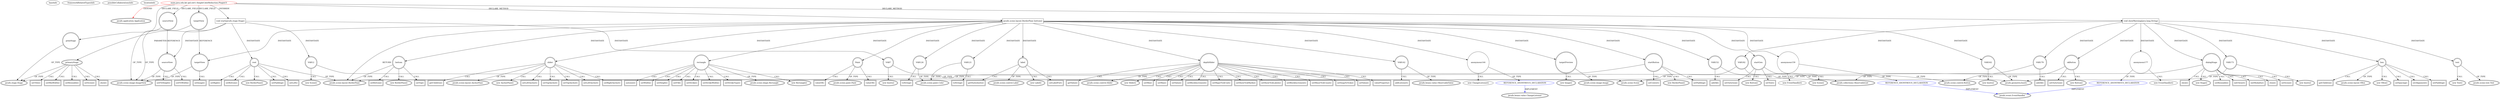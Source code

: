 digraph {
baseInfo[graphId=157,category="extension_graph",isAnonymous=false,possibleRelation=true]
frameworkRelatedTypesInfo[0="javafx.application.Application"]
possibleCollaborationsInfo[0="157~CLIENT_METHOD_DECLARATION-INSTANTIATION-~javafx.application.Application ~javafx.beans.value.ChangeListener ~false~true",1="157~CLIENT_METHOD_DECLARATION-INSTANTIATION-~javafx.application.Application ~javafx.event.EventHandler ~false~true"]
locationInfo[projectName="Baschdl578-ColorReduction",filePath="/Baschdl578-ColorReduction/ColorReduction-master/src/main/java/edu/kit/ipd/swt1/SimpleColorReduction/PluginUI.java",contextSignature="PluginUI",graphId="157"]
0[label="main.java.edu.kit.ipd.swt1.SimpleColorReduction.PluginUI",vertexType="ROOT_CLIENT_CLASS_DECLARATION",isFrameworkType=false,color=red]
1[label="javafx.application.Application",vertexType="FRAMEWORK_CLASS_TYPE",isFrameworkType=true,peripheries=2]
2[label="primStage",vertexType="FIELD_DECLARATION",isFrameworkType=true,peripheries=2,shape=circle]
3[label="javafx.stage.Stage",vertexType="FRAMEWORK_CLASS_TYPE",isFrameworkType=true,peripheries=2]
4[label="sourceView",vertexType="FIELD_DECLARATION",isFrameworkType=true,peripheries=2,shape=circle]
5[label="javafx.scene.image.ImageView",vertexType="FRAMEWORK_CLASS_TYPE",isFrameworkType=true,peripheries=2]
6[label="targetView",vertexType="FIELD_DECLARATION",isFrameworkType=true,peripheries=2,shape=circle]
8[label="void start(javafx.stage.Stage)",vertexType="OVERRIDING_METHOD_DECLARATION",isFrameworkType=false,shape=box]
9[label="primaryStage",vertexType="PARAMETER_DECLARATION",isFrameworkType=true,peripheries=2]
12[label="setTitle()",vertexType="INSIDE_CALL",isFrameworkType=true,peripheries=2,shape=box]
14[label="setMinWidth()",vertexType="INSIDE_CALL",isFrameworkType=true,peripheries=2,shape=box]
16[label="setResizable()",vertexType="INSIDE_CALL",isFrameworkType=true,peripheries=2,shape=box]
17[label="sourceView",vertexType="VARIABLE_EXPRESION",isFrameworkType=true,peripheries=2,shape=circle]
18[label="setFitWidth()",vertexType="INSIDE_CALL",isFrameworkType=true,peripheries=2,shape=box]
21[label="setFitHeight()",vertexType="INSIDE_CALL",isFrameworkType=true,peripheries=2,shape=box]
23[label="root",vertexType="VARIABLE_EXPRESION",isFrameworkType=true,peripheries=2,shape=circle]
24[label="javafx.scene.layout.BorderPane",vertexType="FRAMEWORK_CLASS_TYPE",isFrameworkType=true,peripheries=2]
22[label="new BorderPane()",vertexType="CONSTRUCTOR_CALL",isFrameworkType=true,peripheries=2]
26[label="setPadding()",vertexType="INSIDE_CALL",isFrameworkType=true,peripheries=2,shape=box]
28[label="VAR7",vertexType="VARIABLE_EXPRESION",isFrameworkType=true,peripheries=2,shape=circle]
29[label="javafx.geometry.Insets",vertexType="FRAMEWORK_CLASS_TYPE",isFrameworkType=true,peripheries=2]
27[label="new Insets()",vertexType="CONSTRUCTOR_CALL",isFrameworkType=true,peripheries=2]
31[label="setLeft()",vertexType="INSIDE_CALL",isFrameworkType=true,peripheries=2,shape=box]
33[label="setRight()",vertexType="INSIDE_CALL",isFrameworkType=true,peripheries=2,shape=box]
35[label="setBottom()",vertexType="INSIDE_CALL",isFrameworkType=true,peripheries=2,shape=box]
37[label="setScene()",vertexType="INSIDE_CALL",isFrameworkType=true,peripheries=2,shape=box]
39[label="VAR12",vertexType="VARIABLE_EXPRESION",isFrameworkType=true,peripheries=2,shape=circle]
40[label="javafx.scene.Scene",vertexType="FRAMEWORK_CLASS_TYPE",isFrameworkType=true,peripheries=2]
38[label="new Scene()",vertexType="CONSTRUCTOR_CALL",isFrameworkType=true,peripheries=2]
42[label="show()",vertexType="INSIDE_CALL",isFrameworkType=true,peripheries=2,shape=box]
275[label="javafx.scene.layout.BorderPane bottom()",vertexType="CLIENT_METHOD_DECLARATION",isFrameworkType=false,shape=box]
278[label="bottom",vertexType="VARIABLE_EXPRESION",isFrameworkType=true,peripheries=2,shape=circle]
277[label="new BorderPane()",vertexType="CONSTRUCTOR_CALL",isFrameworkType=true,peripheries=2]
281[label="slider",vertexType="VARIABLE_EXPRESION",isFrameworkType=true,peripheries=2,shape=circle]
282[label="javafx.scene.layout.AnchorPane",vertexType="FRAMEWORK_CLASS_TYPE",isFrameworkType=true,peripheries=2]
280[label="new AnchorPane()",vertexType="CONSTRUCTOR_CALL",isFrameworkType=true,peripheries=2]
284[label="rectangle",vertexType="VARIABLE_EXPRESION",isFrameworkType=true,peripheries=2,shape=circle]
285[label="javafx.scene.shape.Rectangle",vertexType="FRAMEWORK_CLASS_TYPE",isFrameworkType=true,peripheries=2]
283[label="new Rectangle()",vertexType="CONSTRUCTOR_CALL",isFrameworkType=true,peripheries=2]
287[label="autosize()",vertexType="INSIDE_CALL",isFrameworkType=true,peripheries=2,shape=box]
289[label="setWidth()",vertexType="INSIDE_CALL",isFrameworkType=true,peripheries=2,shape=box]
291[label="setHeight()",vertexType="INSIDE_CALL",isFrameworkType=true,peripheries=2,shape=box]
293[label="setFill()",vertexType="INSIDE_CALL",isFrameworkType=true,peripheries=2,shape=box]
294[label="Paint",vertexType="VARIABLE_EXPRESION",isFrameworkType=true,peripheries=2,shape=circle]
296[label="javafx.scene.paint.Paint",vertexType="FRAMEWORK_CLASS_TYPE",isFrameworkType=true,peripheries=2]
295[label="valueOf()",vertexType="INSIDE_CALL",isFrameworkType=true,peripheries=2,shape=box]
297[label="VAR121",vertexType="VARIABLE_EXPRESION",isFrameworkType=true,peripheries=2,shape=circle]
299[label="javafx.scene.paint.Color",vertexType="FRAMEWORK_CLASS_TYPE",isFrameworkType=true,peripheries=2]
298[label="toString()",vertexType="INSIDE_CALL",isFrameworkType=true,peripheries=2,shape=box]
301[label="setStroke()",vertexType="INSIDE_CALL",isFrameworkType=true,peripheries=2,shape=box]
303[label="valueOf()",vertexType="INSIDE_CALL",isFrameworkType=true,peripheries=2,shape=box]
304[label="VAR124",vertexType="VARIABLE_EXPRESION",isFrameworkType=true,peripheries=2,shape=circle]
305[label="toString()",vertexType="INSIDE_CALL",isFrameworkType=true,peripheries=2,shape=box]
308[label="setStrokeWidth()",vertexType="INSIDE_CALL",isFrameworkType=true,peripheries=2,shape=box]
310[label="setStrokeType()",vertexType="INSIDE_CALL",isFrameworkType=true,peripheries=2,shape=box]
312[label="label",vertexType="VARIABLE_EXPRESION",isFrameworkType=true,peripheries=2,shape=circle]
313[label="javafx.scene.control.Label",vertexType="FRAMEWORK_CLASS_TYPE",isFrameworkType=true,peripheries=2]
311[label="new Label()",vertexType="CONSTRUCTOR_CALL",isFrameworkType=true,peripheries=2]
315[label="setLabelFor()",vertexType="INSIDE_CALL",isFrameworkType=true,peripheries=2,shape=box]
317[label="getStylesheets()",vertexType="INSIDE_CALL",isFrameworkType=true,peripheries=2,shape=box]
319[label="depthSlider",vertexType="VARIABLE_EXPRESION",isFrameworkType=true,peripheries=2,shape=circle]
320[label="javafx.scene.control.Slider",vertexType="FRAMEWORK_CLASS_TYPE",isFrameworkType=true,peripheries=2]
318[label="new Slider()",vertexType="CONSTRUCTOR_CALL",isFrameworkType=true,peripheries=2]
322[label="setMin()",vertexType="INSIDE_CALL",isFrameworkType=true,peripheries=2,shape=box]
324[label="setMax()",vertexType="INSIDE_CALL",isFrameworkType=true,peripheries=2,shape=box]
326[label="setValue()",vertexType="INSIDE_CALL",isFrameworkType=true,peripheries=2,shape=box]
328[label="setBlockIncrement()",vertexType="INSIDE_CALL",isFrameworkType=true,peripheries=2,shape=box]
330[label="setMajorTickUnit()",vertexType="INSIDE_CALL",isFrameworkType=true,peripheries=2,shape=box]
332[label="setShowTickMarks()",vertexType="INSIDE_CALL",isFrameworkType=true,peripheries=2,shape=box]
334[label="setShowTickLabels()",vertexType="INSIDE_CALL",isFrameworkType=true,peripheries=2,shape=box]
336[label="setBlockIncrement()",vertexType="INSIDE_CALL",isFrameworkType=true,peripheries=2,shape=box]
338[label="setMinorTickCount()",vertexType="INSIDE_CALL",isFrameworkType=true,peripheries=2,shape=box]
340[label="setSnapToTicks()",vertexType="INSIDE_CALL",isFrameworkType=true,peripheries=2,shape=box]
342[label="setValue()",vertexType="INSIDE_CALL",isFrameworkType=true,peripheries=2,shape=box]
343[label="VAR142",vertexType="VARIABLE_EXPRESION",isFrameworkType=true,peripheries=2,shape=circle]
345[label="javafx.beans.value.ObservableValue",vertexType="FRAMEWORK_INTERFACE_TYPE",isFrameworkType=true,peripheries=2]
344[label="addListener()",vertexType="INSIDE_CALL",isFrameworkType=true,peripheries=2,shape=box]
347[label="valueProperty()",vertexType="INSIDE_CALL",isFrameworkType=true,peripheries=2,shape=box]
349[label="anonymous144",vertexType="VARIABLE_EXPRESION",isFrameworkType=false,shape=circle]
350[label="REFERENCE_ANONYMOUS_DECLARATION",vertexType="REFERENCE_ANONYMOUS_DECLARATION",isFrameworkType=false,color=blue]
351[label="javafx.beans.value.ChangeListener",vertexType="FRAMEWORK_INTERFACE_TYPE",isFrameworkType=true,peripheries=2]
348[label="new ChangeListener()",vertexType="CONSTRUCTOR_CALL",isFrameworkType=false]
353[label="targetPreview",vertexType="VARIABLE_EXPRESION",isFrameworkType=true,peripheries=2,shape=circle]
354[label="javafx.scene.image.Image",vertexType="FRAMEWORK_CLASS_TYPE",isFrameworkType=true,peripheries=2]
352[label="new Image()",vertexType="CONSTRUCTOR_CALL",isFrameworkType=true,peripheries=2]
355[label="targetView",vertexType="VARIABLE_EXPRESION",isFrameworkType=true,peripheries=2,shape=circle]
356[label="setImage()",vertexType="INSIDE_CALL",isFrameworkType=true,peripheries=2,shape=box]
359[label="setLeftAnchor()",vertexType="INSIDE_CALL",isFrameworkType=true,peripheries=2,shape=box]
361[label="setTopAnchor()",vertexType="INSIDE_CALL",isFrameworkType=true,peripheries=2,shape=box]
363[label="setTopAnchor()",vertexType="INSIDE_CALL",isFrameworkType=true,peripheries=2,shape=box]
365[label="setLeftAnchor()",vertexType="INSIDE_CALL",isFrameworkType=true,peripheries=2,shape=box]
367[label="setRightAnchor()",vertexType="INSIDE_CALL",isFrameworkType=true,peripheries=2,shape=box]
368[label="VAR152",vertexType="VARIABLE_EXPRESION",isFrameworkType=true,peripheries=2,shape=circle]
370[label="javafx.collections.ObservableList",vertexType="FRAMEWORK_INTERFACE_TYPE",isFrameworkType=true,peripheries=2]
369[label="addAll()",vertexType="INSIDE_CALL",isFrameworkType=true,peripheries=2,shape=box]
372[label="getChildren()",vertexType="INSIDE_CALL",isFrameworkType=true,peripheries=2,shape=box]
374[label="setTop()",vertexType="INSIDE_CALL",isFrameworkType=true,peripheries=2,shape=box]
376[label="startButton",vertexType="VARIABLE_EXPRESION",isFrameworkType=true,peripheries=2,shape=circle]
375[label="new BorderPane()",vertexType="CONSTRUCTOR_CALL",isFrameworkType=true,peripheries=2]
379[label="startGen",vertexType="VARIABLE_EXPRESION",isFrameworkType=true,peripheries=2,shape=circle]
380[label="javafx.scene.control.Button",vertexType="FRAMEWORK_CLASS_TYPE",isFrameworkType=true,peripheries=2]
378[label="new Button()",vertexType="CONSTRUCTOR_CALL",isFrameworkType=true,peripheries=2]
382[label="setText()",vertexType="INSIDE_CALL",isFrameworkType=true,peripheries=2,shape=box]
384[label="setOnAction()",vertexType="INSIDE_CALL",isFrameworkType=true,peripheries=2,shape=box]
386[label="anonymous159",vertexType="VARIABLE_EXPRESION",isFrameworkType=false,shape=circle]
387[label="REFERENCE_ANONYMOUS_DECLARATION",vertexType="REFERENCE_ANONYMOUS_DECLARATION",isFrameworkType=false,color=blue]
388[label="javafx.event.EventHandler",vertexType="FRAMEWORK_INTERFACE_TYPE",isFrameworkType=true,peripheries=2]
385[label="new EventHandler()",vertexType="CONSTRUCTOR_CALL",isFrameworkType=false]
390[label="getValue()",vertexType="INSIDE_CALL",isFrameworkType=true,peripheries=2,shape=box]
392[label="setPadding()",vertexType="INSIDE_CALL",isFrameworkType=true,peripheries=2,shape=box]
394[label="VAR162",vertexType="VARIABLE_EXPRESION",isFrameworkType=true,peripheries=2,shape=circle]
393[label="new Insets()",vertexType="CONSTRUCTOR_CALL",isFrameworkType=true,peripheries=2]
397[label="setCenter()",vertexType="INSIDE_CALL",isFrameworkType=true,peripheries=2,shape=box]
399[label="setBottom()",vertexType="INSIDE_CALL",isFrameworkType=true,peripheries=2,shape=box]
400[label="void showWarning(java.lang.String)",vertexType="CLIENT_METHOD_DECLARATION",isFrameworkType=false,shape=box]
402[label="dialogStage",vertexType="VARIABLE_EXPRESION",isFrameworkType=true,peripheries=2,shape=circle]
401[label="new Stage()",vertexType="CONSTRUCTOR_CALL",isFrameworkType=true,peripheries=2]
405[label="setResizable()",vertexType="INSIDE_CALL",isFrameworkType=true,peripheries=2,shape=box]
407[label="initOwner()",vertexType="INSIDE_CALL",isFrameworkType=true,peripheries=2,shape=box]
409[label="initModality()",vertexType="INSIDE_CALL",isFrameworkType=true,peripheries=2,shape=box]
411[label="box",vertexType="VARIABLE_EXPRESION",isFrameworkType=true,peripheries=2,shape=circle]
412[label="javafx.scene.layout.VBox",vertexType="FRAMEWORK_CLASS_TYPE",isFrameworkType=true,peripheries=2]
410[label="new VBox()",vertexType="CONSTRUCTOR_CALL",isFrameworkType=true,peripheries=2]
414[label="setSpacing()",vertexType="INSIDE_CALL",isFrameworkType=true,peripheries=2,shape=box]
416[label="setAlignment()",vertexType="INSIDE_CALL",isFrameworkType=true,peripheries=2,shape=box]
418[label="setPadding()",vertexType="INSIDE_CALL",isFrameworkType=true,peripheries=2,shape=box]
420[label="VAR173",vertexType="VARIABLE_EXPRESION",isFrameworkType=true,peripheries=2,shape=circle]
419[label="new Insets()",vertexType="CONSTRUCTOR_CALL",isFrameworkType=true,peripheries=2]
423[label="text",vertexType="VARIABLE_EXPRESION",isFrameworkType=true,peripheries=2,shape=circle]
424[label="javafx.scene.text.Text",vertexType="FRAMEWORK_CLASS_TYPE",isFrameworkType=true,peripheries=2]
422[label="new Text()",vertexType="CONSTRUCTOR_CALL",isFrameworkType=true,peripheries=2]
426[label="okButton",vertexType="VARIABLE_EXPRESION",isFrameworkType=true,peripheries=2,shape=circle]
425[label="new Button()",vertexType="CONSTRUCTOR_CALL",isFrameworkType=true,peripheries=2]
429[label="setOnAction()",vertexType="INSIDE_CALL",isFrameworkType=true,peripheries=2,shape=box]
431[label="anonymous177",vertexType="VARIABLE_EXPRESION",isFrameworkType=false,shape=circle]
432[label="REFERENCE_ANONYMOUS_DECLARATION",vertexType="REFERENCE_ANONYMOUS_DECLARATION",isFrameworkType=false,color=blue]
430[label="new EventHandler()",vertexType="CONSTRUCTOR_CALL",isFrameworkType=false]
435[label="close()",vertexType="INSIDE_CALL",isFrameworkType=true,peripheries=2,shape=box]
436[label="VAR179",vertexType="VARIABLE_EXPRESION",isFrameworkType=true,peripheries=2,shape=circle]
437[label="addAll()",vertexType="INSIDE_CALL",isFrameworkType=true,peripheries=2,shape=box]
440[label="getChildren()",vertexType="INSIDE_CALL",isFrameworkType=true,peripheries=2,shape=box]
442[label="setScene()",vertexType="INSIDE_CALL",isFrameworkType=true,peripheries=2,shape=box]
444[label="VAR182",vertexType="VARIABLE_EXPRESION",isFrameworkType=true,peripheries=2,shape=circle]
443[label="new Scene()",vertexType="CONSTRUCTOR_CALL",isFrameworkType=true,peripheries=2]
447[label="show()",vertexType="INSIDE_CALL",isFrameworkType=true,peripheries=2,shape=box]
0->1[label="EXTEND",color=red]
0->2[label="DECLARE_FIELD"]
2->3[label="OF_TYPE"]
0->4[label="DECLARE_FIELD"]
4->5[label="OF_TYPE"]
0->6[label="DECLARE_FIELD"]
6->5[label="OF_TYPE"]
0->8[label="OVERRIDE"]
9->3[label="OF_TYPE"]
8->9[label="PARAMETER"]
9->12[label="CALL"]
9->14[label="CALL"]
9->16[label="CALL"]
8->17[label="INSTANTIATE"]
4->17[label="REFERENCE"]
17->5[label="OF_TYPE"]
17->18[label="CALL"]
17->21[label="CALL"]
8->23[label="INSTANTIATE"]
23->24[label="OF_TYPE"]
23->22[label="CALL"]
23->26[label="CALL"]
8->28[label="INSTANTIATE"]
28->29[label="OF_TYPE"]
28->27[label="CALL"]
23->31[label="CALL"]
23->33[label="CALL"]
23->35[label="CALL"]
9->37[label="CALL"]
8->39[label="INSTANTIATE"]
39->40[label="OF_TYPE"]
39->38[label="CALL"]
9->42[label="CALL"]
0->275[label="DECLARE_METHOD"]
275->24[label="RETURN"]
275->278[label="INSTANTIATE"]
278->24[label="OF_TYPE"]
278->277[label="CALL"]
275->281[label="INSTANTIATE"]
281->282[label="OF_TYPE"]
281->280[label="CALL"]
275->284[label="INSTANTIATE"]
284->285[label="OF_TYPE"]
284->283[label="CALL"]
284->287[label="CALL"]
284->289[label="CALL"]
284->291[label="CALL"]
284->293[label="CALL"]
275->294[label="INSTANTIATE"]
294->296[label="OF_TYPE"]
294->295[label="CALL"]
275->297[label="INSTANTIATE"]
297->299[label="OF_TYPE"]
297->298[label="CALL"]
284->301[label="CALL"]
294->303[label="CALL"]
275->304[label="INSTANTIATE"]
304->299[label="OF_TYPE"]
304->305[label="CALL"]
284->308[label="CALL"]
284->310[label="CALL"]
275->312[label="INSTANTIATE"]
312->313[label="OF_TYPE"]
312->311[label="CALL"]
312->315[label="CALL"]
312->317[label="CALL"]
275->319[label="INSTANTIATE"]
319->320[label="OF_TYPE"]
319->318[label="CALL"]
319->322[label="CALL"]
319->324[label="CALL"]
319->326[label="CALL"]
319->328[label="CALL"]
319->330[label="CALL"]
319->332[label="CALL"]
319->334[label="CALL"]
319->336[label="CALL"]
319->338[label="CALL"]
319->340[label="CALL"]
319->342[label="CALL"]
275->343[label="INSTANTIATE"]
343->345[label="OF_TYPE"]
343->344[label="CALL"]
319->347[label="CALL"]
275->349[label="INSTANTIATE"]
350->351[label="IMPLEMENT",color=blue]
349->350[label="OF_TYPE"]
349->348[label="CALL"]
275->353[label="INSTANTIATE"]
353->354[label="OF_TYPE"]
353->352[label="CALL"]
275->355[label="INSTANTIATE"]
6->355[label="REFERENCE"]
355->5[label="OF_TYPE"]
355->356[label="CALL"]
281->359[label="CALL"]
281->361[label="CALL"]
281->363[label="CALL"]
281->365[label="CALL"]
281->367[label="CALL"]
275->368[label="INSTANTIATE"]
368->370[label="OF_TYPE"]
368->369[label="CALL"]
281->372[label="CALL"]
278->374[label="CALL"]
275->376[label="INSTANTIATE"]
376->24[label="OF_TYPE"]
376->375[label="CALL"]
275->379[label="INSTANTIATE"]
379->380[label="OF_TYPE"]
379->378[label="CALL"]
379->382[label="CALL"]
379->384[label="CALL"]
275->386[label="INSTANTIATE"]
387->388[label="IMPLEMENT",color=blue]
386->387[label="OF_TYPE"]
386->385[label="CALL"]
319->390[label="CALL"]
376->392[label="CALL"]
275->394[label="INSTANTIATE"]
394->29[label="OF_TYPE"]
394->393[label="CALL"]
376->397[label="CALL"]
278->399[label="CALL"]
0->400[label="DECLARE_METHOD"]
400->402[label="INSTANTIATE"]
402->3[label="OF_TYPE"]
402->401[label="CALL"]
402->405[label="CALL"]
402->407[label="CALL"]
402->409[label="CALL"]
400->411[label="INSTANTIATE"]
411->412[label="OF_TYPE"]
411->410[label="CALL"]
411->414[label="CALL"]
411->416[label="CALL"]
411->418[label="CALL"]
400->420[label="INSTANTIATE"]
420->29[label="OF_TYPE"]
420->419[label="CALL"]
400->423[label="INSTANTIATE"]
423->424[label="OF_TYPE"]
423->422[label="CALL"]
400->426[label="INSTANTIATE"]
426->380[label="OF_TYPE"]
426->425[label="CALL"]
426->429[label="CALL"]
400->431[label="INSTANTIATE"]
432->388[label="IMPLEMENT",color=blue]
431->432[label="OF_TYPE"]
431->430[label="CALL"]
402->435[label="CALL"]
400->436[label="INSTANTIATE"]
436->370[label="OF_TYPE"]
436->437[label="CALL"]
411->440[label="CALL"]
402->442[label="CALL"]
400->444[label="INSTANTIATE"]
444->40[label="OF_TYPE"]
444->443[label="CALL"]
402->447[label="CALL"]
}
